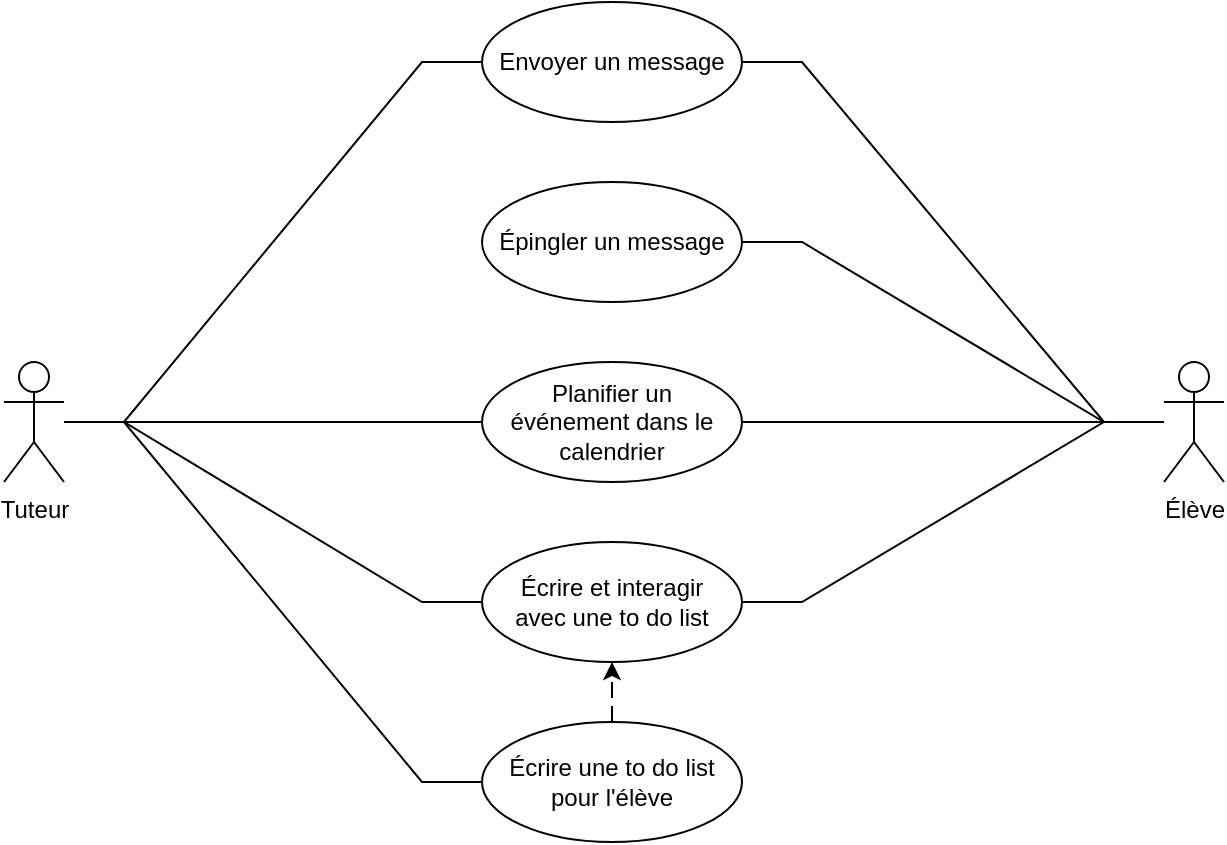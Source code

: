 <mxfile version="24.7.16">
  <diagram name="Page-1" id="9XxRKp81XTkAnHv0fnxt">
    <mxGraphModel dx="665" dy="745" grid="1" gridSize="10" guides="1" tooltips="1" connect="1" arrows="1" fold="1" page="1" pageScale="1" pageWidth="827" pageHeight="1169" math="0" shadow="0">
      <root>
        <mxCell id="0" />
        <mxCell id="1" parent="0" />
        <mxCell id="7I2hjKvpXO12ixehWDgP-8" value="&lt;div&gt;Tuteur&lt;/div&gt;" style="shape=umlActor;verticalLabelPosition=bottom;verticalAlign=top;html=1;outlineConnect=0;" vertex="1" parent="1">
          <mxGeometry x="110" y="380" width="30" height="60" as="geometry" />
        </mxCell>
        <mxCell id="7I2hjKvpXO12ixehWDgP-10" value="Envoyer un message" style="ellipse;whiteSpace=wrap;html=1;spacingTop=0;spacingLeft=4;spacingRight=4;" vertex="1" parent="1">
          <mxGeometry x="349" y="200" width="130" height="60" as="geometry" />
        </mxCell>
        <mxCell id="7I2hjKvpXO12ixehWDgP-11" value="Épingler un message" style="ellipse;whiteSpace=wrap;html=1;spacingTop=0;spacingLeft=4;spacingRight=4;" vertex="1" parent="1">
          <mxGeometry x="349" y="290" width="130" height="60" as="geometry" />
        </mxCell>
        <mxCell id="7I2hjKvpXO12ixehWDgP-12" value="Planifier un événement dans le calendrier" style="ellipse;whiteSpace=wrap;html=1;spacingTop=0;spacingLeft=4;spacingRight=4;" vertex="1" parent="1">
          <mxGeometry x="349" y="380" width="130" height="60" as="geometry" />
        </mxCell>
        <mxCell id="7I2hjKvpXO12ixehWDgP-13" value="Écrire et interagir avec une to do list" style="ellipse;whiteSpace=wrap;html=1;spacingTop=0;spacingLeft=4;spacingRight=4;" vertex="1" parent="1">
          <mxGeometry x="349" y="470" width="130" height="60" as="geometry" />
        </mxCell>
        <mxCell id="7I2hjKvpXO12ixehWDgP-31" style="edgeStyle=orthogonalEdgeStyle;rounded=0;orthogonalLoop=1;jettySize=auto;html=1;dashed=1;dashPattern=8 8;" edge="1" parent="1" source="7I2hjKvpXO12ixehWDgP-14" target="7I2hjKvpXO12ixehWDgP-13">
          <mxGeometry relative="1" as="geometry" />
        </mxCell>
        <mxCell id="7I2hjKvpXO12ixehWDgP-14" value="&lt;div&gt;Écrire une to do list pour l&#39;élève&lt;/div&gt;" style="ellipse;whiteSpace=wrap;html=1;spacingTop=0;spacingLeft=4;spacingRight=4;" vertex="1" parent="1">
          <mxGeometry x="349" y="560" width="130" height="60" as="geometry" />
        </mxCell>
        <mxCell id="7I2hjKvpXO12ixehWDgP-15" value="" style="endArrow=none;html=1;rounded=0;edgeStyle=entityRelationEdgeStyle;" edge="1" parent="1" source="7I2hjKvpXO12ixehWDgP-8" target="7I2hjKvpXO12ixehWDgP-10">
          <mxGeometry width="50" height="50" relative="1" as="geometry">
            <mxPoint x="310" y="570" as="sourcePoint" />
            <mxPoint x="360" y="520" as="targetPoint" />
          </mxGeometry>
        </mxCell>
        <mxCell id="7I2hjKvpXO12ixehWDgP-17" value="" style="endArrow=none;html=1;rounded=0;edgeStyle=entityRelationEdgeStyle;" edge="1" parent="1" source="7I2hjKvpXO12ixehWDgP-8" target="7I2hjKvpXO12ixehWDgP-12">
          <mxGeometry width="50" height="50" relative="1" as="geometry">
            <mxPoint x="130" y="460" as="sourcePoint" />
            <mxPoint x="398" y="275" as="targetPoint" />
          </mxGeometry>
        </mxCell>
        <mxCell id="7I2hjKvpXO12ixehWDgP-18" value="" style="endArrow=none;html=1;rounded=0;edgeStyle=entityRelationEdgeStyle;" edge="1" parent="1" source="7I2hjKvpXO12ixehWDgP-8" target="7I2hjKvpXO12ixehWDgP-13">
          <mxGeometry width="50" height="50" relative="1" as="geometry">
            <mxPoint x="120" y="458" as="sourcePoint" />
            <mxPoint x="361" y="428" as="targetPoint" />
          </mxGeometry>
        </mxCell>
        <mxCell id="7I2hjKvpXO12ixehWDgP-19" value="" style="endArrow=none;html=1;rounded=0;edgeStyle=entityRelationEdgeStyle;" edge="1" parent="1" source="7I2hjKvpXO12ixehWDgP-8" target="7I2hjKvpXO12ixehWDgP-14">
          <mxGeometry width="50" height="50" relative="1" as="geometry">
            <mxPoint x="130" y="468" as="sourcePoint" />
            <mxPoint x="371" y="438" as="targetPoint" />
          </mxGeometry>
        </mxCell>
        <mxCell id="7I2hjKvpXO12ixehWDgP-22" value="&lt;div&gt;Élève&lt;/div&gt;" style="shape=umlActor;verticalLabelPosition=bottom;verticalAlign=top;html=1;outlineConnect=0;" vertex="1" parent="1">
          <mxGeometry x="690" y="380" width="30" height="60" as="geometry" />
        </mxCell>
        <mxCell id="7I2hjKvpXO12ixehWDgP-24" value="" style="endArrow=none;html=1;rounded=0;edgeStyle=entityRelationEdgeStyle;" edge="1" parent="1" source="7I2hjKvpXO12ixehWDgP-22" target="7I2hjKvpXO12ixehWDgP-10">
          <mxGeometry width="50" height="50" relative="1" as="geometry">
            <mxPoint x="110" y="380" as="sourcePoint" />
            <mxPoint x="349" y="200" as="targetPoint" />
            <Array as="points">
              <mxPoint x="50" y="230" />
              <mxPoint x="170" y="280" />
              <mxPoint x="319" y="330" />
            </Array>
          </mxGeometry>
        </mxCell>
        <mxCell id="7I2hjKvpXO12ixehWDgP-25" value="" style="endArrow=none;html=1;rounded=0;edgeStyle=entityRelationEdgeStyle;" edge="1" parent="1" source="7I2hjKvpXO12ixehWDgP-22" target="7I2hjKvpXO12ixehWDgP-11">
          <mxGeometry width="50" height="50" relative="1" as="geometry">
            <mxPoint x="110" y="380" as="sourcePoint" />
            <mxPoint x="349" y="290" as="targetPoint" />
          </mxGeometry>
        </mxCell>
        <mxCell id="7I2hjKvpXO12ixehWDgP-26" value="" style="endArrow=none;html=1;rounded=0;edgeStyle=entityRelationEdgeStyle;" edge="1" parent="1" source="7I2hjKvpXO12ixehWDgP-22" target="7I2hjKvpXO12ixehWDgP-12">
          <mxGeometry width="50" height="50" relative="1" as="geometry">
            <mxPoint x="110" y="380" as="sourcePoint" />
            <mxPoint x="349" y="380" as="targetPoint" />
          </mxGeometry>
        </mxCell>
        <mxCell id="7I2hjKvpXO12ixehWDgP-27" value="" style="endArrow=none;html=1;rounded=0;edgeStyle=entityRelationEdgeStyle;" edge="1" parent="1" source="7I2hjKvpXO12ixehWDgP-22" target="7I2hjKvpXO12ixehWDgP-13">
          <mxGeometry width="50" height="50" relative="1" as="geometry">
            <mxPoint x="110" y="380" as="sourcePoint" />
            <mxPoint x="349" y="470" as="targetPoint" />
          </mxGeometry>
        </mxCell>
      </root>
    </mxGraphModel>
  </diagram>
</mxfile>
